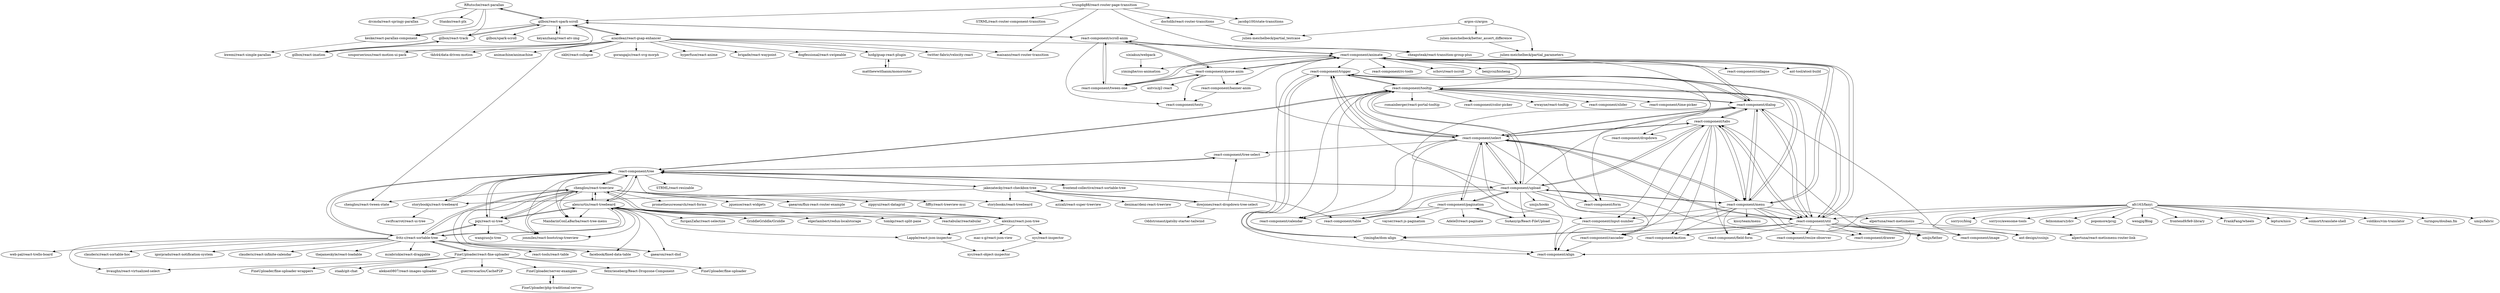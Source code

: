 digraph G {
"RRutsche/react-parallax" -> "keske/react-parallax-component"
"RRutsche/react-parallax" -> "gilbox/react-spark-scroll"
"RRutsche/react-parallax" -> "drcmda/react-springy-parallax" ["e"=1]
"RRutsche/react-parallax" -> "Stanko/react-plx" ["e"=1]
"RRutsche/react-parallax" -> "gilbox/react-track"
"dowjones/react-dropdown-tree-select" -> "Oddstronaut/gatsby-starter-tailwind"
"dowjones/react-dropdown-tree-select" -> "react-component/tree-select"
"dowjones/react-dropdown-tree-select" -> "jakezatecky/react-checkbox-tree"
"azazdeaz/react-gsap-enhancer" -> "cheapsteak/react-transition-group-plus"
"azazdeaz/react-gsap-enhancer" -> "hzdg/gsap-react-plugin"
"azazdeaz/react-gsap-enhancer" -> "gilbox/react-spark-scroll"
"azazdeaz/react-gsap-enhancer" -> "twitter-fabric/velocity-react" ["e"=1]
"azazdeaz/react-gsap-enhancer" -> "souporserious/react-motion-ui-pack" ["e"=1]
"azazdeaz/react-gsap-enhancer" -> "tkh44/data-driven-motion" ["e"=1]
"azazdeaz/react-gsap-enhancer" -> "maisano/react-router-transition" ["e"=1]
"azazdeaz/react-gsap-enhancer" -> "animachine/animachine"
"azazdeaz/react-gsap-enhancer" -> "chenglou/react-tween-state" ["e"=1]
"azazdeaz/react-gsap-enhancer" -> "nkbt/react-collapse" ["e"=1]
"azazdeaz/react-gsap-enhancer" -> "gorangajic/react-svg-morph" ["e"=1]
"azazdeaz/react-gsap-enhancer" -> "gilbox/react-imation"
"azazdeaz/react-gsap-enhancer" -> "hyperfuse/react-anime" ["e"=1]
"azazdeaz/react-gsap-enhancer" -> "brigade/react-waypoint" ["e"=1]
"azazdeaz/react-gsap-enhancer" -> "dogfessional/react-swipeable" ["e"=1]
"gilbox/react-spark-scroll" -> "gilbox/react-track"
"gilbox/react-spark-scroll" -> "gilbox/spark-scroll"
"gilbox/react-spark-scroll" -> "gilbox/react-imation"
"gilbox/react-spark-scroll" -> "react-component/scroll-anim"
"gilbox/react-spark-scroll" -> "keyanzhang/react-atv-img"
"gilbox/react-spark-scroll" -> "azazdeaz/react-gsap-enhancer"
"gilbox/react-spark-scroll" -> "RRutsche/react-parallax"
"gilbox/react-spark-scroll" -> "keske/react-parallax-component"
"react-component/tooltip" -> "react-component/trigger"
"react-component/tooltip" -> "react-component/dialog"
"react-component/tooltip" -> "wwayne/react-tooltip" ["e"=1]
"react-component/tooltip" -> "react-component/calendar" ["e"=1]
"react-component/tooltip" -> "react-component/select"
"react-component/tooltip" -> "yiminghe/dom-align"
"react-component/tooltip" -> "react-component/menu"
"react-component/tooltip" -> "react-component/slider" ["e"=1]
"react-component/tooltip" -> "react-component/util"
"react-component/tooltip" -> "react-component/animate"
"react-component/tooltip" -> "react-component/time-picker" ["e"=1]
"react-component/tooltip" -> "react-component/upload"
"react-component/tooltip" -> "react-component/tree"
"react-component/tooltip" -> "romainberger/react-portal-tooltip"
"react-component/tooltip" -> "react-component/color-picker"
"react-component/dialog" -> "react-component/util"
"react-component/dialog" -> "react-component/menu"
"react-component/dialog" -> "react-component/image"
"react-component/dialog" -> "react-component/trigger"
"react-component/dialog" -> "react-component/select"
"react-component/dialog" -> "react-component/tooltip"
"react-component/dialog" -> "react-component/animate"
"react-component/dialog" -> "react-component/align"
"react-component/dialog" -> "react-component/tabs"
"react-component/queue-anim" -> "react-component/tween-one"
"react-component/queue-anim" -> "react-component/animate"
"react-component/queue-anim" -> "react-component/scroll-anim"
"react-component/queue-anim" -> "react-component/banner-anim"
"react-component/queue-anim" -> "react-component/texty"
"react-component/queue-anim" -> "antvis/g2-react" ["e"=1]
"matthewwithanm/monorouter" -> "hzdg/gsap-react-plugin"
"keske/react-parallax-component" -> "kwemi/react-simple-parallax"
"chenglou/react-treeview" -> "alexcurtis/react-treebeard"
"chenglou/react-treeview" -> "pqx/react-ui-tree"
"chenglou/react-treeview" -> "fritz-c/react-sortable-tree"
"chenglou/react-treeview" -> "MandarinConLaBarba/react-tree-menu"
"chenglou/react-treeview" -> "jonmiles/react-bootstrap-treeview"
"chenglou/react-treeview" -> "chenglou/react-tween-state" ["e"=1]
"chenglou/react-treeview" -> "react-component/tree"
"chenglou/react-treeview" -> "facebook/fixed-data-table" ["e"=1]
"chenglou/react-treeview" -> "zippyui/react-datagrid" ["e"=1]
"chenglou/react-treeview" -> "alexkuz/react-json-tree"
"chenglou/react-treeview" -> "fiffty/react-treeview-mui"
"chenglou/react-treeview" -> "gaearon/react-dnd" ["e"=1]
"chenglou/react-treeview" -> "prometheusresearch/react-forms" ["e"=1]
"chenglou/react-treeview" -> "jquense/react-widgets" ["e"=1]
"chenglou/react-treeview" -> "gaearon/flux-react-router-example" ["e"=1]
"fritz-c/react-sortable-tree" -> "alexcurtis/react-treebeard"
"fritz-c/react-sortable-tree" -> "pqx/react-ui-tree"
"fritz-c/react-sortable-tree" -> "chenglou/react-treeview"
"fritz-c/react-sortable-tree" -> "bvaughn/react-virtualized-select" ["e"=1]
"fritz-c/react-sortable-tree" -> "react-component/tree"
"fritz-c/react-sortable-tree" -> "clauderic/react-sortable-hoc" ["e"=1]
"fritz-c/react-sortable-tree" -> "igorprado/react-notification-system" ["e"=1]
"fritz-c/react-sortable-tree" -> "clauderic/react-infinite-calendar" ["e"=1]
"fritz-c/react-sortable-tree" -> "thejameskyle/react-loadable" ["e"=1]
"fritz-c/react-sortable-tree" -> "mzabriskie/react-draggable" ["e"=1]
"fritz-c/react-sortable-tree" -> "FineUploader/react-fine-uploader"
"fritz-c/react-sortable-tree" -> "gaearon/react-dnd" ["e"=1]
"fritz-c/react-sortable-tree" -> "react-tools/react-table" ["e"=1]
"fritz-c/react-sortable-tree" -> "web-pal/react-trello-board" ["e"=1]
"fritz-c/react-sortable-tree" -> "facebook/fixed-data-table" ["e"=1]
"afc163/fanyi" -> "voldikss/vim-translator" ["e"=1]
"afc163/fanyi" -> "turingou/douban.fm" ["e"=1]
"afc163/fanyi" -> "react-component/util"
"afc163/fanyi" -> "umijs/fabric" ["e"=1]
"afc163/fanyi" -> "sorrycc/blog" ["e"=1]
"afc163/fanyi" -> "sorrycc/awesome-tools" ["e"=1]
"afc163/fanyi" -> "felixonmars/ydcv" ["e"=1]
"afc163/fanyi" -> "ant-design/cssinjs"
"afc163/fanyi" -> "popomore/projj" ["e"=1]
"afc163/fanyi" -> "wengjq/Blog" ["e"=1]
"afc163/fanyi" -> "frontend9/fe9-library" ["e"=1]
"afc163/fanyi" -> "FrankFang/wheels" ["e"=1]
"afc163/fanyi" -> "lepture/nico" ["e"=1]
"afc163/fanyi" -> "soimort/translate-shell" ["e"=1]
"afc163/fanyi" -> "umijs/father" ["e"=1]
"alpertuna/react-metismenu" -> "alpertuna/react-metismenu-router-link"
"react-component/util" -> "react-component/motion"
"react-component/util" -> "react-component/dialog"
"react-component/util" -> "react-component/image"
"react-component/util" -> "react-component/tabs"
"react-component/util" -> "react-component/trigger"
"react-component/util" -> "react-component/field-form" ["e"=1]
"react-component/util" -> "react-component/align"
"react-component/util" -> "ant-design/cssinjs"
"react-component/util" -> "react-component/cascader"
"react-component/util" -> "umijs/father" ["e"=1]
"react-component/util" -> "react-component/resize-observer"
"react-component/util" -> "yiminghe/dom-align"
"react-component/util" -> "react-component/select"
"react-component/util" -> "react-component/animate"
"react-component/util" -> "react-component/drawer"
"react-component/tabs" -> "react-component/util"
"react-component/tabs" -> "react-component/select"
"react-component/tabs" -> "react-component/cascader"
"react-component/tabs" -> "react-component/input-number"
"react-component/tabs" -> "react-component/motion"
"react-component/tabs" -> "react-component/menu"
"react-component/tabs" -> "react-component/image"
"react-component/tabs" -> "react-component/dialog"
"react-component/tabs" -> "react-component/align"
"react-component/tabs" -> "react-component/field-form" ["e"=1]
"react-component/tabs" -> "react-component/dropdown"
"react-component/tabs" -> "react-component/upload"
"react-component/upload" -> "react-component/form" ["e"=1]
"react-component/upload" -> "react-component/dialog"
"react-component/upload" -> "SoAanyip/React-FileUpload"
"react-component/upload" -> "react-component/table" ["e"=1]
"react-component/upload" -> "react-component/select"
"react-component/upload" -> "react-component/menu"
"react-component/upload" -> "react-component/pagination"
"react-component/upload" -> "react-component/util"
"react-component/upload" -> "react-component/tabs"
"react-component/upload" -> "react-component/calendar" ["e"=1]
"react-component/upload" -> "react-component/tree"
"react-component/upload" -> "umijs/hooks" ["e"=1]
"react-component/upload" -> "react-component/tooltip"
"react-component/upload" -> "react-component/trigger"
"react-component/upload" -> "umijs/father" ["e"=1]
"jakezatecky/react-checkbox-tree" -> "react-component/tree"
"jakezatecky/react-checkbox-tree" -> "dowjones/react-dropdown-tree-select"
"jakezatecky/react-checkbox-tree" -> "storybooks/react-treebeard"
"jakezatecky/react-checkbox-tree" -> "storybookjs/react-treebeard"
"jakezatecky/react-checkbox-tree" -> "azizali/react-super-treeview"
"jakezatecky/react-checkbox-tree" -> "denimar/deni-react-treeview"
"react-component/select" -> "react-component/tabs"
"react-component/select" -> "react-component/trigger"
"react-component/select" -> "react-component/input-number"
"react-component/select" -> "react-component/dialog"
"react-component/select" -> "react-component/menu"
"react-component/select" -> "react-component/calendar" ["e"=1]
"react-component/select" -> "react-component/util"
"react-component/select" -> "react-component/tooltip"
"react-component/select" -> "react-component/table" ["e"=1]
"react-component/select" -> "react-component/upload"
"react-component/select" -> "react-component/form" ["e"=1]
"react-component/select" -> "react-component/pagination"
"react-component/select" -> "react-component/tree-select"
"react-component/select" -> "react-component/animate"
"react-component/select" -> "react-component/cascader"
"trungdq88/react-router-page-transition" -> "maisano/react-router-transition" ["e"=1]
"trungdq88/react-router-page-transition" -> "cheapsteak/react-transition-group-plus"
"trungdq88/react-router-page-transition" -> "gilbox/react-spark-scroll"
"trungdq88/react-router-page-transition" -> "doctolib/react-router-transitions"
"trungdq88/react-router-page-transition" -> "jacobp100/state-transitions"
"trungdq88/react-router-page-transition" -> "STRML/react-router-component-transition" ["e"=1]
"storybookjs/react-treebeard" -> "swiftcarrot/react-ui-tree"
"storybookjs/react-treebeard" -> "react-component/tree"
"react-component/tree" -> "react-component/tree-select"
"react-component/tree" -> "alexcurtis/react-treebeard"
"react-component/tree" -> "frontend-collective/react-sortable-tree" ["e"=1]
"react-component/tree" -> "fritz-c/react-sortable-tree"
"react-component/tree" -> "jakezatecky/react-checkbox-tree"
"react-component/tree" -> "storybookjs/react-treebeard"
"react-component/tree" -> "chenglou/react-treeview"
"react-component/tree" -> "pqx/react-ui-tree"
"react-component/tree" -> "react-component/table" ["e"=1]
"react-component/tree" -> "react-component/upload"
"react-component/tree" -> "MandarinConLaBarba/react-tree-menu"
"react-component/tree" -> "react-component/tooltip"
"react-component/tree" -> "storybooks/react-treebeard"
"react-component/tree" -> "STRML/react-resizable" ["e"=1]
"react-component/tree" -> "jonmiles/react-bootstrap-treeview"
"pqx/react-ui-tree" -> "alexcurtis/react-treebeard"
"pqx/react-ui-tree" -> "fritz-c/react-sortable-tree"
"pqx/react-ui-tree" -> "chenglou/react-treeview"
"pqx/react-ui-tree" -> "jonmiles/react-bootstrap-treeview"
"pqx/react-ui-tree" -> "wangzuo/js-tree"
"pqx/react-ui-tree" -> "react-component/tree"
"react-component/menu" -> "react-component/dialog"
"react-component/menu" -> "react-component/select"
"react-component/menu" -> "react-component/tabs"
"react-component/menu" -> "react-component/field-form" ["e"=1]
"react-component/menu" -> "kissyteam/menu"
"react-component/menu" -> "react-component/drawer"
"react-component/menu" -> "react-component/util"
"react-component/menu" -> "alpertuna/react-metismenu"
"react-component/menu" -> "react-component/upload"
"react-component/menu" -> "react-component/tooltip"
"react-component/menu" -> "react-component/animate"
"react-component/menu" -> "react-component/input-number"
"react-component/menu" -> "react-component/resize-observer"
"react-component/menu" -> "yiminghe/dom-align"
"react-component/menu" -> "react-component/motion"
"SoAanyip/React-FileUpload" -> "react-component/pagination"
"react-component/pagination" -> "SoAanyip/React-FileUpload"
"react-component/pagination" -> "AdeleD/react-paginate" ["e"=1]
"react-component/pagination" -> "react-component/select"
"react-component/pagination" -> "react-component/upload"
"react-component/pagination" -> "react-component/table" ["e"=1]
"react-component/pagination" -> "vayser/react-js-pagination"
"react-component/pagination" -> "react-component/calendar" ["e"=1]
"yiminghe/dom-align" -> "react-component/trigger"
"yiminghe/dom-align" -> "react-component/align"
"alexkuz/react-json-tree" -> "Lapple/react-json-inspector"
"alexkuz/react-json-tree" -> "xyc/react-inspector"
"alexkuz/react-json-tree" -> "alexcurtis/react-treebeard"
"alexkuz/react-json-tree" -> "mac-s-g/react-json-view" ["e"=1]
"alexkuz/react-json-tree" -> "chenglou/react-treeview"
"FineUploader/php-traditional-server" -> "FineUploader/server-examples"
"react-component/scroll-anim" -> "react-component/queue-anim"
"react-component/scroll-anim" -> "react-component/texty"
"react-component/scroll-anim" -> "react-component/tween-one"
"react-component/scroll-anim" -> "gilbox/react-spark-scroll"
"react-component/scroll-anim" -> "react-component/animate"
"react-component/input-number" -> "react-component/align"
"keyanzhang/react-atv-img" -> "gilbox/react-spark-scroll"
"react-component/animate" -> "react-component/queue-anim"
"react-component/animate" -> "react-component/tween-one"
"react-component/animate" -> "react-component/scroll-anim"
"react-component/animate" -> "react-component/dialog"
"react-component/animate" -> "react-component/trigger"
"react-component/animate" -> "react-component/util"
"react-component/animate" -> "react-component/rc-tools" ["e"=1]
"react-component/animate" -> "react-component/banner-anim"
"react-component/animate" -> "schovi/react-iscroll" ["e"=1]
"react-component/animate" -> "yiminghe/css-animation"
"react-component/animate" -> "benjycui/bisheng" ["e"=1]
"react-component/animate" -> "react-component/collapse" ["e"=1]
"react-component/animate" -> "react-component/menu"
"react-component/animate" -> "react-component/form" ["e"=1]
"react-component/animate" -> "ant-tool/atool-build" ["e"=1]
"FineUploader/react-fine-uploader" -> "felixrieseberg/React-Dropzone-Component" ["e"=1]
"FineUploader/react-fine-uploader" -> "FineUploader/fine-uploader" ["e"=1]
"FineUploader/react-fine-uploader" -> "FineUploader/fine-uploader-wrappers"
"FineUploader/react-fine-uploader" -> "FineUploader/server-examples"
"FineUploader/react-fine-uploader" -> "fritz-c/react-sortable-tree"
"FineUploader/react-fine-uploader" -> "staab/git-chat" ["e"=1]
"FineUploader/react-fine-uploader" -> "bvaughn/react-virtualized-select" ["e"=1]
"FineUploader/react-fine-uploader" -> "aleksei0807/react-images-uploader"
"FineUploader/react-fine-uploader" -> "guerrerocarlos/CacheP2P" ["e"=1]
"react-component/tree-select" -> "react-component/tree"
"xyc/react-inspector" -> "xyc/react-object-inspector"
"react-component/tween-one" -> "react-component/queue-anim"
"react-component/tween-one" -> "react-component/animate"
"react-component/tween-one" -> "react-component/scroll-anim"
"argos-ci/argos" -> "julien-meichelbeck/better_assert_difference"
"argos-ci/argos" -> "julien-meichelbeck/partial_parameters"
"argos-ci/argos" -> "julien-meichelbeck/partial_testcase"
"react-component/banner-anim" -> "react-component/texty"
"doctolib/react-router-transitions" -> "julien-meichelbeck/partial_testcase"
"react-component/cascader" -> "react-component/align"
"gilbox/react-imation" -> "gilbox/react-track"
"alexcurtis/react-treebeard" -> "chenglou/react-treeview"
"alexcurtis/react-treebeard" -> "pqx/react-ui-tree"
"alexcurtis/react-treebeard" -> "fritz-c/react-sortable-tree"
"alexcurtis/react-treebeard" -> "react-component/tree"
"alexcurtis/react-treebeard" -> "alexkuz/react-json-tree"
"alexcurtis/react-treebeard" -> "MandarinConLaBarba/react-tree-menu"
"alexcurtis/react-treebeard" -> "tomkp/react-split-pane" ["e"=1]
"alexcurtis/react-treebeard" -> "reactabular/reactabular" ["e"=1]
"alexcurtis/react-treebeard" -> "gaearon/react-dnd" ["e"=1]
"alexcurtis/react-treebeard" -> "facebook/fixed-data-table" ["e"=1]
"alexcurtis/react-treebeard" -> "furqanZafar/react-selectize" ["e"=1]
"alexcurtis/react-treebeard" -> "jonmiles/react-bootstrap-treeview"
"alexcurtis/react-treebeard" -> "GriddleGriddle/Griddle" ["e"=1]
"alexcurtis/react-treebeard" -> "elgerlambert/redux-localstorage" ["e"=1]
"alexcurtis/react-treebeard" -> "Lapple/react-json-inspector"
"react-component/trigger" -> "yiminghe/dom-align"
"react-component/trigger" -> "react-component/align"
"react-component/trigger" -> "react-component/util"
"react-component/trigger" -> "react-component/dropdown"
"react-component/trigger" -> "react-component/tooltip"
"react-component/trigger" -> "react-component/select"
"react-component/trigger" -> "react-component/dialog"
"gilbox/react-track" -> "gilbox/react-imation"
"gilbox/react-track" -> "gilbox/react-spark-scroll"
"julien-meichelbeck/better_assert_difference" -> "julien-meichelbeck/partial_parameters"
"FineUploader/server-examples" -> "FineUploader/php-traditional-server"
"hzdg/gsap-react-plugin" -> "matthewwithanm/monorouter"
"Lapple/react-json-inspector" -> "xyc/react-object-inspector"
"sixiakun/webpack" -> "yiminghe/css-animation"
"RRutsche/react-parallax" ["l"="24.299,-31.596"]
"keske/react-parallax-component" ["l"="24.274,-31.578"]
"gilbox/react-spark-scroll" ["l"="24.305,-31.573"]
"drcmda/react-springy-parallax" ["l"="25.388,-26.368"]
"Stanko/react-plx" ["l"="25.385,-26.066"]
"gilbox/react-track" ["l"="24.333,-31.58"]
"dowjones/react-dropdown-tree-select" ["l"="23.972,-31.784"]
"Oddstronaut/gatsby-starter-tailwind" ["l"="23.934,-31.781"]
"react-component/tree-select" ["l"="24.037,-31.767"]
"jakezatecky/react-checkbox-tree" ["l"="23.992,-31.81"]
"azazdeaz/react-gsap-enhancer" ["l"="24.341,-31.526"]
"cheapsteak/react-transition-group-plus" ["l"="24.388,-31.533"]
"hzdg/gsap-react-plugin" ["l"="24.376,-31.489"]
"twitter-fabric/velocity-react" ["l"="28.815,-32.135"]
"souporserious/react-motion-ui-pack" ["l"="25.226,-26.416"]
"tkh44/data-driven-motion" ["l"="25.202,-26.451"]
"maisano/react-router-transition" ["l"="25.496,-26.415"]
"animachine/animachine" ["l"="24.33,-31.483"]
"chenglou/react-tween-state" ["l"="28.819,-32.164"]
"nkbt/react-collapse" ["l"="25.339,-26.366"]
"gorangajic/react-svg-morph" ["l"="25.153,-26.546"]
"gilbox/react-imation" ["l"="24.337,-31.557"]
"hyperfuse/react-anime" ["l"="25.428,-26.343"]
"brigade/react-waypoint" ["l"="25.464,-26.458"]
"dogfessional/react-swipeable" ["l"="25.406,-26.34"]
"gilbox/spark-scroll" ["l"="24.329,-31.606"]
"react-component/scroll-anim" ["l"="24.215,-31.62"]
"keyanzhang/react-atv-img" ["l"="24.29,-31.546"]
"react-component/tooltip" ["l"="24.087,-31.712"]
"react-component/trigger" ["l"="24.077,-31.681"]
"react-component/dialog" ["l"="24.097,-31.685"]
"wwayne/react-tooltip" ["l"="25.552,-26.366"]
"react-component/calendar" ["l"="25.59,-26.528"]
"react-component/select" ["l"="24.064,-31.693"]
"yiminghe/dom-align" ["l"="24.045,-31.679"]
"react-component/menu" ["l"="24.097,-31.67"]
"react-component/slider" ["l"="25.598,-26.464"]
"react-component/util" ["l"="24.08,-31.655"]
"react-component/animate" ["l"="24.139,-31.653"]
"react-component/time-picker" ["l"="30.701,-26.057"]
"react-component/upload" ["l"="24.06,-31.717"]
"react-component/tree" ["l"="24.06,-31.803"]
"romainberger/react-portal-tooltip" ["l"="23.993,-31.689"]
"react-component/color-picker" ["l"="24.136,-31.742"]
"react-component/image" ["l"="24.106,-31.652"]
"react-component/align" ["l"="24.056,-31.657"]
"react-component/tabs" ["l"="24.065,-31.669"]
"react-component/queue-anim" ["l"="24.183,-31.627"]
"react-component/tween-one" ["l"="24.19,-31.647"]
"react-component/banner-anim" ["l"="24.168,-31.608"]
"react-component/texty" ["l"="24.198,-31.599"]
"antvis/g2-react" ["l"="13.697,-8.518"]
"matthewwithanm/monorouter" ["l"="24.392,-31.469"]
"kwemi/react-simple-parallax" ["l"="24.254,-31.561"]
"chenglou/react-treeview" ["l"="24.089,-31.86"]
"alexcurtis/react-treebeard" ["l"="24.108,-31.845"]
"pqx/react-ui-tree" ["l"="24.083,-31.833"]
"fritz-c/react-sortable-tree" ["l"="24.057,-31.868"]
"MandarinConLaBarba/react-tree-menu" ["l"="24.06,-31.837"]
"jonmiles/react-bootstrap-treeview" ["l"="24.099,-31.818"]
"facebook/fixed-data-table" ["l"="28.898,-32.131"]
"zippyui/react-datagrid" ["l"="28.925,-32.151"]
"alexkuz/react-json-tree" ["l"="24.134,-31.877"]
"fiffty/react-treeview-mui" ["l"="24.097,-31.906"]
"gaearon/react-dnd" ["l"="28.84,-32.113"]
"prometheusresearch/react-forms" ["l"="28.866,-32.203"]
"jquense/react-widgets" ["l"="28.877,-32.154"]
"gaearon/flux-react-router-example" ["l"="28.765,-32.059"]
"bvaughn/react-virtualized-select" ["l"="25.512,-26.453"]
"clauderic/react-sortable-hoc" ["l"="25.788,-26.419"]
"igorprado/react-notification-system" ["l"="25.43,-26.51"]
"clauderic/react-infinite-calendar" ["l"="25.618,-26.524"]
"thejameskyle/react-loadable" ["l"="25.545,-26.482"]
"mzabriskie/react-draggable" ["l"="25.694,-26.506"]
"FineUploader/react-fine-uploader" ["l"="24.032,-31.922"]
"react-tools/react-table" ["l"="25.677,-26.489"]
"web-pal/react-trello-board" ["l"="24.126,-26.081"]
"afc163/fanyi" ["l"="24.035,-31.581"]
"voldikss/vim-translator" ["l"="-10.806,-22.146"]
"turingou/douban.fm" ["l"="-39.716,-17.263"]
"umijs/fabric" ["l"="13.899,-8.236"]
"sorrycc/blog" ["l"="14.003,-8.407"]
"sorrycc/awesome-tools" ["l"="11.586,-6.402"]
"felixonmars/ydcv" ["l"="-34.347,-18.909"]
"ant-design/cssinjs" ["l"="24.048,-31.608"]
"popomore/projj" ["l"="11.515,-6.306"]
"wengjq/Blog" ["l"="11.396,-6.786"]
"frontend9/fe9-library" ["l"="11.536,-6.681"]
"FrankFang/wheels" ["l"="11.537,-6.877"]
"lepture/nico" ["l"="13.809,-6.276"]
"soimort/translate-shell" ["l"="-10.799,-22.471"]
"umijs/father" ["l"="13.963,-8.244"]
"alpertuna/react-metismenu" ["l"="24.158,-31.693"]
"alpertuna/react-metismenu-router-link" ["l"="24.18,-31.701"]
"react-component/motion" ["l"="24.08,-31.636"]
"react-component/field-form" ["l"="13.916,-8.31"]
"react-component/cascader" ["l"="24.036,-31.654"]
"react-component/resize-observer" ["l"="24.11,-31.632"]
"react-component/drawer" ["l"="24.091,-31.613"]
"react-component/input-number" ["l"="24.053,-31.64"]
"react-component/dropdown" ["l"="24.019,-31.662"]
"react-component/form" ["l"="14.007,-8.367"]
"SoAanyip/React-FileUpload" ["l"="24.008,-31.736"]
"react-component/table" ["l"="13.9,-8.342"]
"react-component/pagination" ["l"="24.019,-31.714"]
"umijs/hooks" ["l"="13.959,-8.272"]
"storybooks/react-treebeard" ["l"="24.017,-31.795"]
"storybookjs/react-treebeard" ["l"="24.016,-31.83"]
"azizali/react-super-treeview" ["l"="23.946,-31.816"]
"denimar/deni-react-treeview" ["l"="23.962,-31.832"]
"trungdq88/react-router-page-transition" ["l"="24.397,-31.567"]
"doctolib/react-router-transitions" ["l"="24.449,-31.557"]
"jacobp100/state-transitions" ["l"="24.428,-31.587"]
"STRML/react-router-component-transition" ["l"="28.992,-32.029"]
"swiftcarrot/react-ui-tree" ["l"="23.982,-31.859"]
"frontend-collective/react-sortable-tree" ["l"="25.798,-26.337"]
"STRML/react-resizable" ["l"="25.658,-26.403"]
"wangzuo/js-tree" ["l"="24.119,-31.819"]
"kissyteam/menu" ["l"="24.13,-31.681"]
"AdeleD/react-paginate" ["l"="25.644,-26.465"]
"vayser/react-js-pagination" ["l"="23.954,-31.712"]
"Lapple/react-json-inspector" ["l"="24.168,-31.871"]
"xyc/react-inspector" ["l"="24.175,-31.913"]
"mac-s-g/react-json-view" ["l"="20.927,-33.391"]
"FineUploader/php-traditional-server" ["l"="23.988,-31.981"]
"FineUploader/server-examples" ["l"="24,-31.962"]
"react-component/rc-tools" ["l"="13.721,-8.418"]
"schovi/react-iscroll" ["l"="22.302,-33.207"]
"yiminghe/css-animation" ["l"="24.142,-31.615"]
"benjycui/bisheng" ["l"="14.057,-8.378"]
"react-component/collapse" ["l"="29.254,-29.328"]
"ant-tool/atool-build" ["l"="13.852,-8.465"]
"felixrieseberg/React-Dropzone-Component" ["l"="25.278,-26.511"]
"FineUploader/fine-uploader" ["l"="11.083,-33.274"]
"FineUploader/fine-uploader-wrappers" ["l"="24.005,-31.933"]
"staab/git-chat" ["l"="13.915,-34.606"]
"aleksei0807/react-images-uploader" ["l"="24.041,-31.958"]
"guerrerocarlos/CacheP2P" ["l"="13.872,-34.527"]
"xyc/react-object-inspector" ["l"="24.2,-31.895"]
"argos-ci/argos" ["l"="24.518,-31.546"]
"julien-meichelbeck/better_assert_difference" ["l"="24.542,-31.547"]
"julien-meichelbeck/partial_parameters" ["l"="24.535,-31.534"]
"julien-meichelbeck/partial_testcase" ["l"="24.484,-31.55"]
"tomkp/react-split-pane" ["l"="25.615,-26.368"]
"reactabular/reactabular" ["l"="29.004,-32.134"]
"furqanZafar/react-selectize" ["l"="25.247,-26.61"]
"GriddleGriddle/Griddle" ["l"="28.959,-32.136"]
"elgerlambert/redux-localstorage" ["l"="25.441,-26.735"]
"sixiakun/webpack" ["l"="24.142,-31.599"]
}